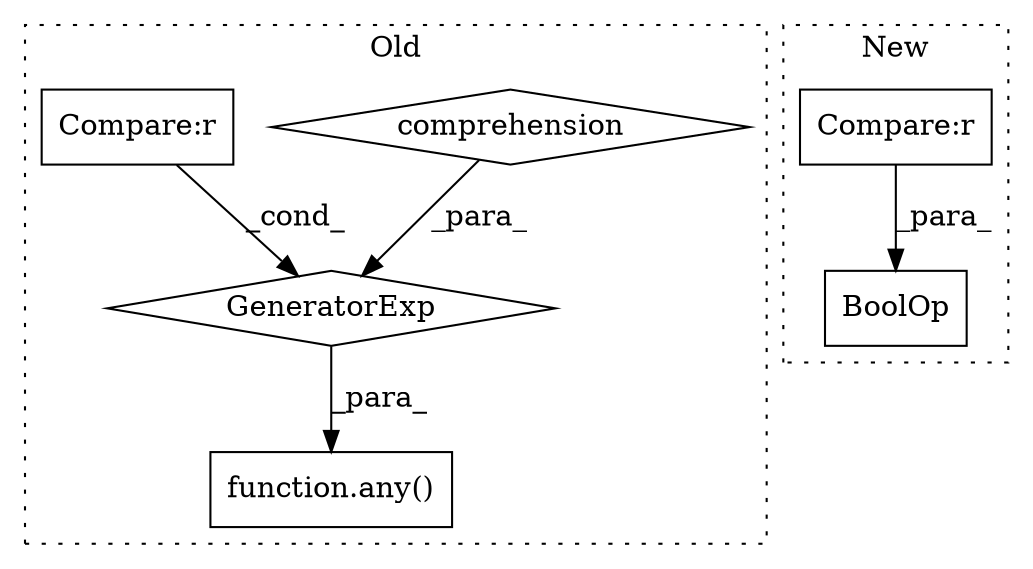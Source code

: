 digraph G {
subgraph cluster0 {
1 [label="function.any()" a="75" s="12476,12484" l="4,75" shape="box"];
3 [label="comprehension" a="45" s="12532" l="3" shape="diamond"];
4 [label="GeneratorExp" a="55" s="12480" l="4" shape="diamond"];
6 [label="Compare:r" a="40" s="12513" l="18" shape="box"];
label = "Old";
style="dotted";
}
subgraph cluster1 {
2 [label="BoolOp" a="72" s="17205" l="406" shape="box"];
5 [label="Compare:r" a="40" s="17246" l="39" shape="box"];
label = "New";
style="dotted";
}
3 -> 4 [label="_para_"];
4 -> 1 [label="_para_"];
5 -> 2 [label="_para_"];
6 -> 4 [label="_cond_"];
}
